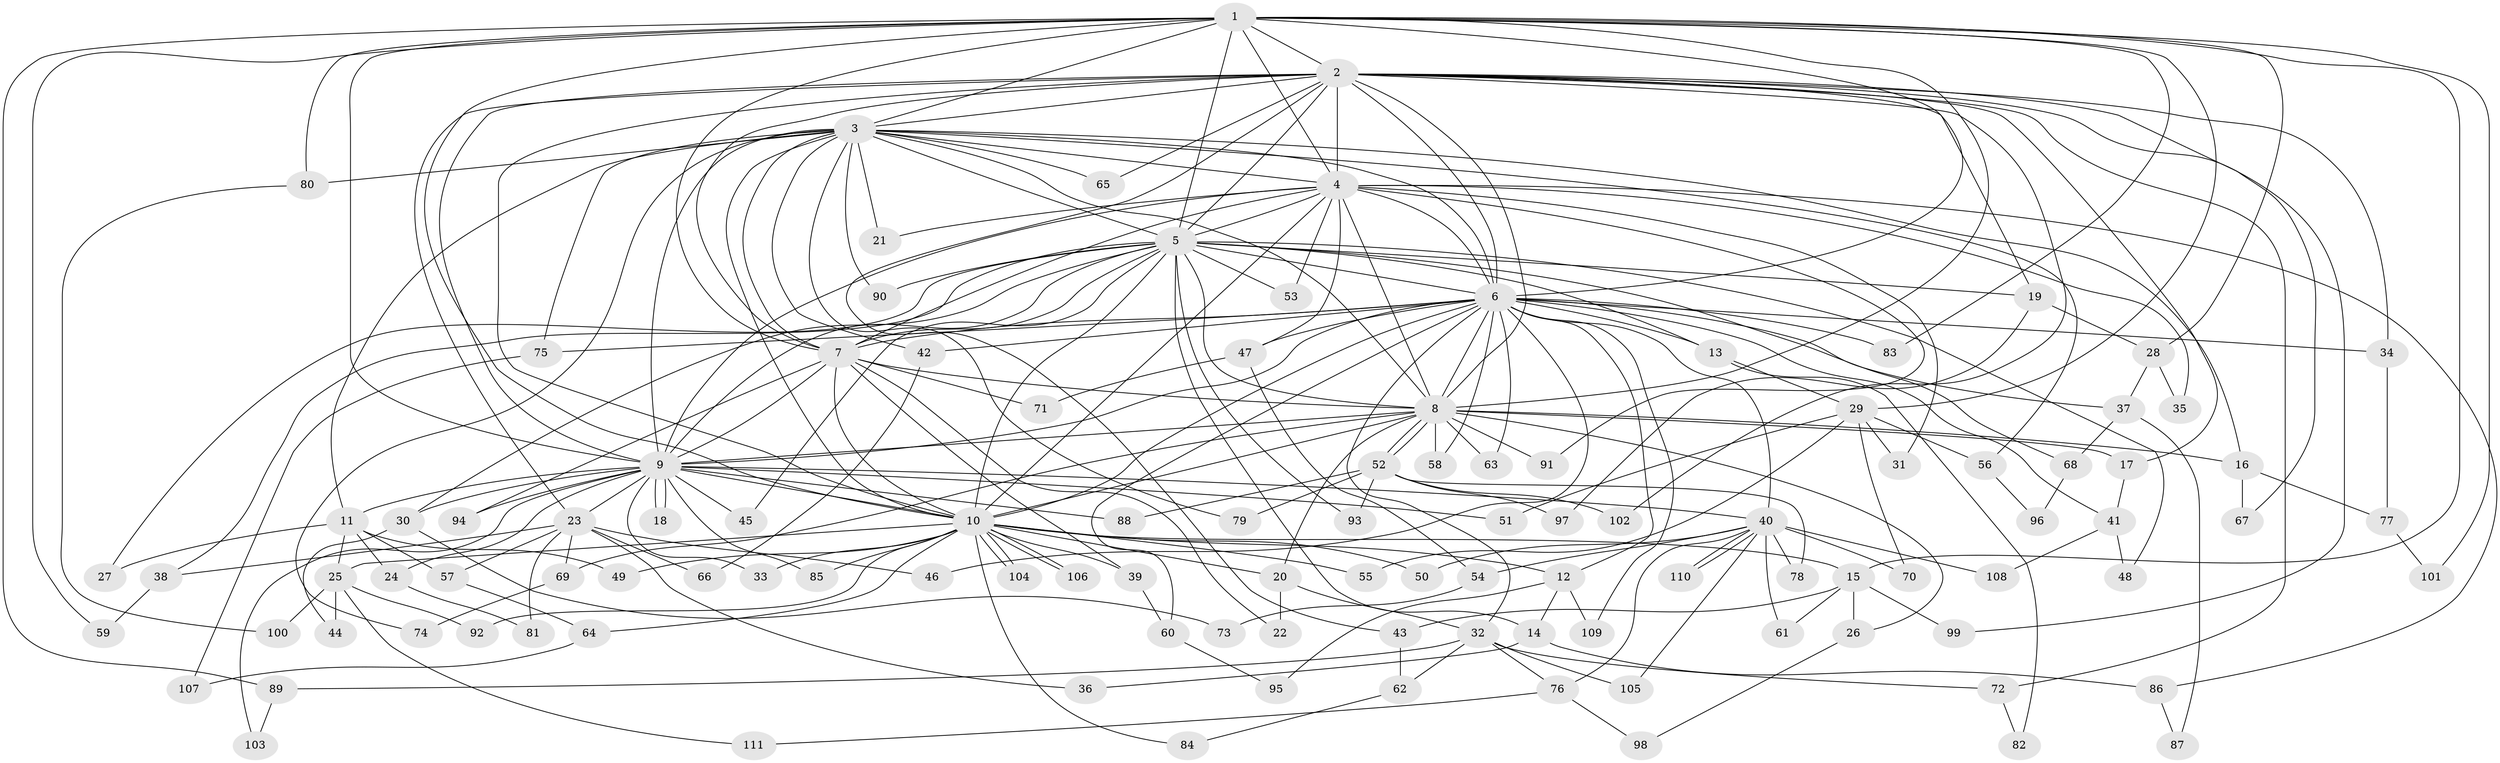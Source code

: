 // coarse degree distribution, {15: 0.014705882352941176, 17: 0.029411764705882353, 23: 0.014705882352941176, 21: 0.014705882352941176, 11: 0.029411764705882353, 14: 0.014705882352941176, 20: 0.014705882352941176, 22: 0.014705882352941176, 7: 0.04411764705882353, 5: 0.08823529411764706, 4: 0.07352941176470588, 6: 0.029411764705882353, 1: 0.058823529411764705, 9: 0.029411764705882353, 2: 0.4264705882352941, 10: 0.014705882352941176, 3: 0.08823529411764706}
// Generated by graph-tools (version 1.1) at 2025/49/03/04/25 22:49:32]
// undirected, 111 vertices, 247 edges
graph export_dot {
  node [color=gray90,style=filled];
  1;
  2;
  3;
  4;
  5;
  6;
  7;
  8;
  9;
  10;
  11;
  12;
  13;
  14;
  15;
  16;
  17;
  18;
  19;
  20;
  21;
  22;
  23;
  24;
  25;
  26;
  27;
  28;
  29;
  30;
  31;
  32;
  33;
  34;
  35;
  36;
  37;
  38;
  39;
  40;
  41;
  42;
  43;
  44;
  45;
  46;
  47;
  48;
  49;
  50;
  51;
  52;
  53;
  54;
  55;
  56;
  57;
  58;
  59;
  60;
  61;
  62;
  63;
  64;
  65;
  66;
  67;
  68;
  69;
  70;
  71;
  72;
  73;
  74;
  75;
  76;
  77;
  78;
  79;
  80;
  81;
  82;
  83;
  84;
  85;
  86;
  87;
  88;
  89;
  90;
  91;
  92;
  93;
  94;
  95;
  96;
  97;
  98;
  99;
  100;
  101;
  102;
  103;
  104;
  105;
  106;
  107;
  108;
  109;
  110;
  111;
  1 -- 2;
  1 -- 3;
  1 -- 4;
  1 -- 5;
  1 -- 6;
  1 -- 7;
  1 -- 8;
  1 -- 9;
  1 -- 10;
  1 -- 15;
  1 -- 28;
  1 -- 29;
  1 -- 59;
  1 -- 80;
  1 -- 83;
  1 -- 89;
  1 -- 101;
  2 -- 3;
  2 -- 4;
  2 -- 5;
  2 -- 6;
  2 -- 7;
  2 -- 8;
  2 -- 9;
  2 -- 10;
  2 -- 17;
  2 -- 19;
  2 -- 23;
  2 -- 34;
  2 -- 43;
  2 -- 65;
  2 -- 67;
  2 -- 72;
  2 -- 99;
  2 -- 102;
  3 -- 4;
  3 -- 5;
  3 -- 6;
  3 -- 7;
  3 -- 8;
  3 -- 9;
  3 -- 10;
  3 -- 11;
  3 -- 16;
  3 -- 21;
  3 -- 42;
  3 -- 56;
  3 -- 65;
  3 -- 74;
  3 -- 75;
  3 -- 79;
  3 -- 80;
  3 -- 90;
  4 -- 5;
  4 -- 6;
  4 -- 7;
  4 -- 8;
  4 -- 9;
  4 -- 10;
  4 -- 21;
  4 -- 31;
  4 -- 35;
  4 -- 47;
  4 -- 53;
  4 -- 86;
  4 -- 91;
  5 -- 6;
  5 -- 7;
  5 -- 8;
  5 -- 9;
  5 -- 10;
  5 -- 13;
  5 -- 14;
  5 -- 19;
  5 -- 27;
  5 -- 30;
  5 -- 38;
  5 -- 45;
  5 -- 48;
  5 -- 53;
  5 -- 68;
  5 -- 90;
  5 -- 93;
  6 -- 7;
  6 -- 8;
  6 -- 9;
  6 -- 10;
  6 -- 12;
  6 -- 13;
  6 -- 32;
  6 -- 34;
  6 -- 37;
  6 -- 40;
  6 -- 41;
  6 -- 42;
  6 -- 46;
  6 -- 47;
  6 -- 58;
  6 -- 60;
  6 -- 63;
  6 -- 75;
  6 -- 83;
  6 -- 109;
  7 -- 8;
  7 -- 9;
  7 -- 10;
  7 -- 22;
  7 -- 39;
  7 -- 71;
  7 -- 94;
  8 -- 9;
  8 -- 10;
  8 -- 16;
  8 -- 17;
  8 -- 20;
  8 -- 26;
  8 -- 52;
  8 -- 52;
  8 -- 58;
  8 -- 63;
  8 -- 69;
  8 -- 91;
  9 -- 10;
  9 -- 11;
  9 -- 18;
  9 -- 18;
  9 -- 23;
  9 -- 24;
  9 -- 30;
  9 -- 33;
  9 -- 40;
  9 -- 45;
  9 -- 51;
  9 -- 85;
  9 -- 88;
  9 -- 94;
  9 -- 103;
  10 -- 12;
  10 -- 15;
  10 -- 20;
  10 -- 25;
  10 -- 33;
  10 -- 39;
  10 -- 49;
  10 -- 50;
  10 -- 55;
  10 -- 64;
  10 -- 84;
  10 -- 85;
  10 -- 92;
  10 -- 104;
  10 -- 104;
  10 -- 106;
  10 -- 106;
  11 -- 24;
  11 -- 25;
  11 -- 27;
  11 -- 49;
  11 -- 57;
  12 -- 14;
  12 -- 95;
  12 -- 109;
  13 -- 29;
  13 -- 82;
  14 -- 36;
  14 -- 86;
  15 -- 26;
  15 -- 43;
  15 -- 61;
  15 -- 99;
  16 -- 67;
  16 -- 77;
  17 -- 41;
  19 -- 28;
  19 -- 97;
  20 -- 22;
  20 -- 32;
  23 -- 36;
  23 -- 38;
  23 -- 46;
  23 -- 57;
  23 -- 66;
  23 -- 69;
  23 -- 81;
  24 -- 81;
  25 -- 44;
  25 -- 92;
  25 -- 100;
  25 -- 111;
  26 -- 98;
  28 -- 35;
  28 -- 37;
  29 -- 31;
  29 -- 51;
  29 -- 55;
  29 -- 56;
  29 -- 70;
  30 -- 44;
  30 -- 73;
  32 -- 62;
  32 -- 72;
  32 -- 76;
  32 -- 89;
  32 -- 105;
  34 -- 77;
  37 -- 68;
  37 -- 87;
  38 -- 59;
  39 -- 60;
  40 -- 50;
  40 -- 54;
  40 -- 61;
  40 -- 70;
  40 -- 76;
  40 -- 78;
  40 -- 105;
  40 -- 108;
  40 -- 110;
  40 -- 110;
  41 -- 48;
  41 -- 108;
  42 -- 66;
  43 -- 62;
  47 -- 54;
  47 -- 71;
  52 -- 78;
  52 -- 79;
  52 -- 88;
  52 -- 93;
  52 -- 97;
  52 -- 102;
  54 -- 73;
  56 -- 96;
  57 -- 64;
  60 -- 95;
  62 -- 84;
  64 -- 107;
  68 -- 96;
  69 -- 74;
  72 -- 82;
  75 -- 107;
  76 -- 98;
  76 -- 111;
  77 -- 101;
  80 -- 100;
  86 -- 87;
  89 -- 103;
}
